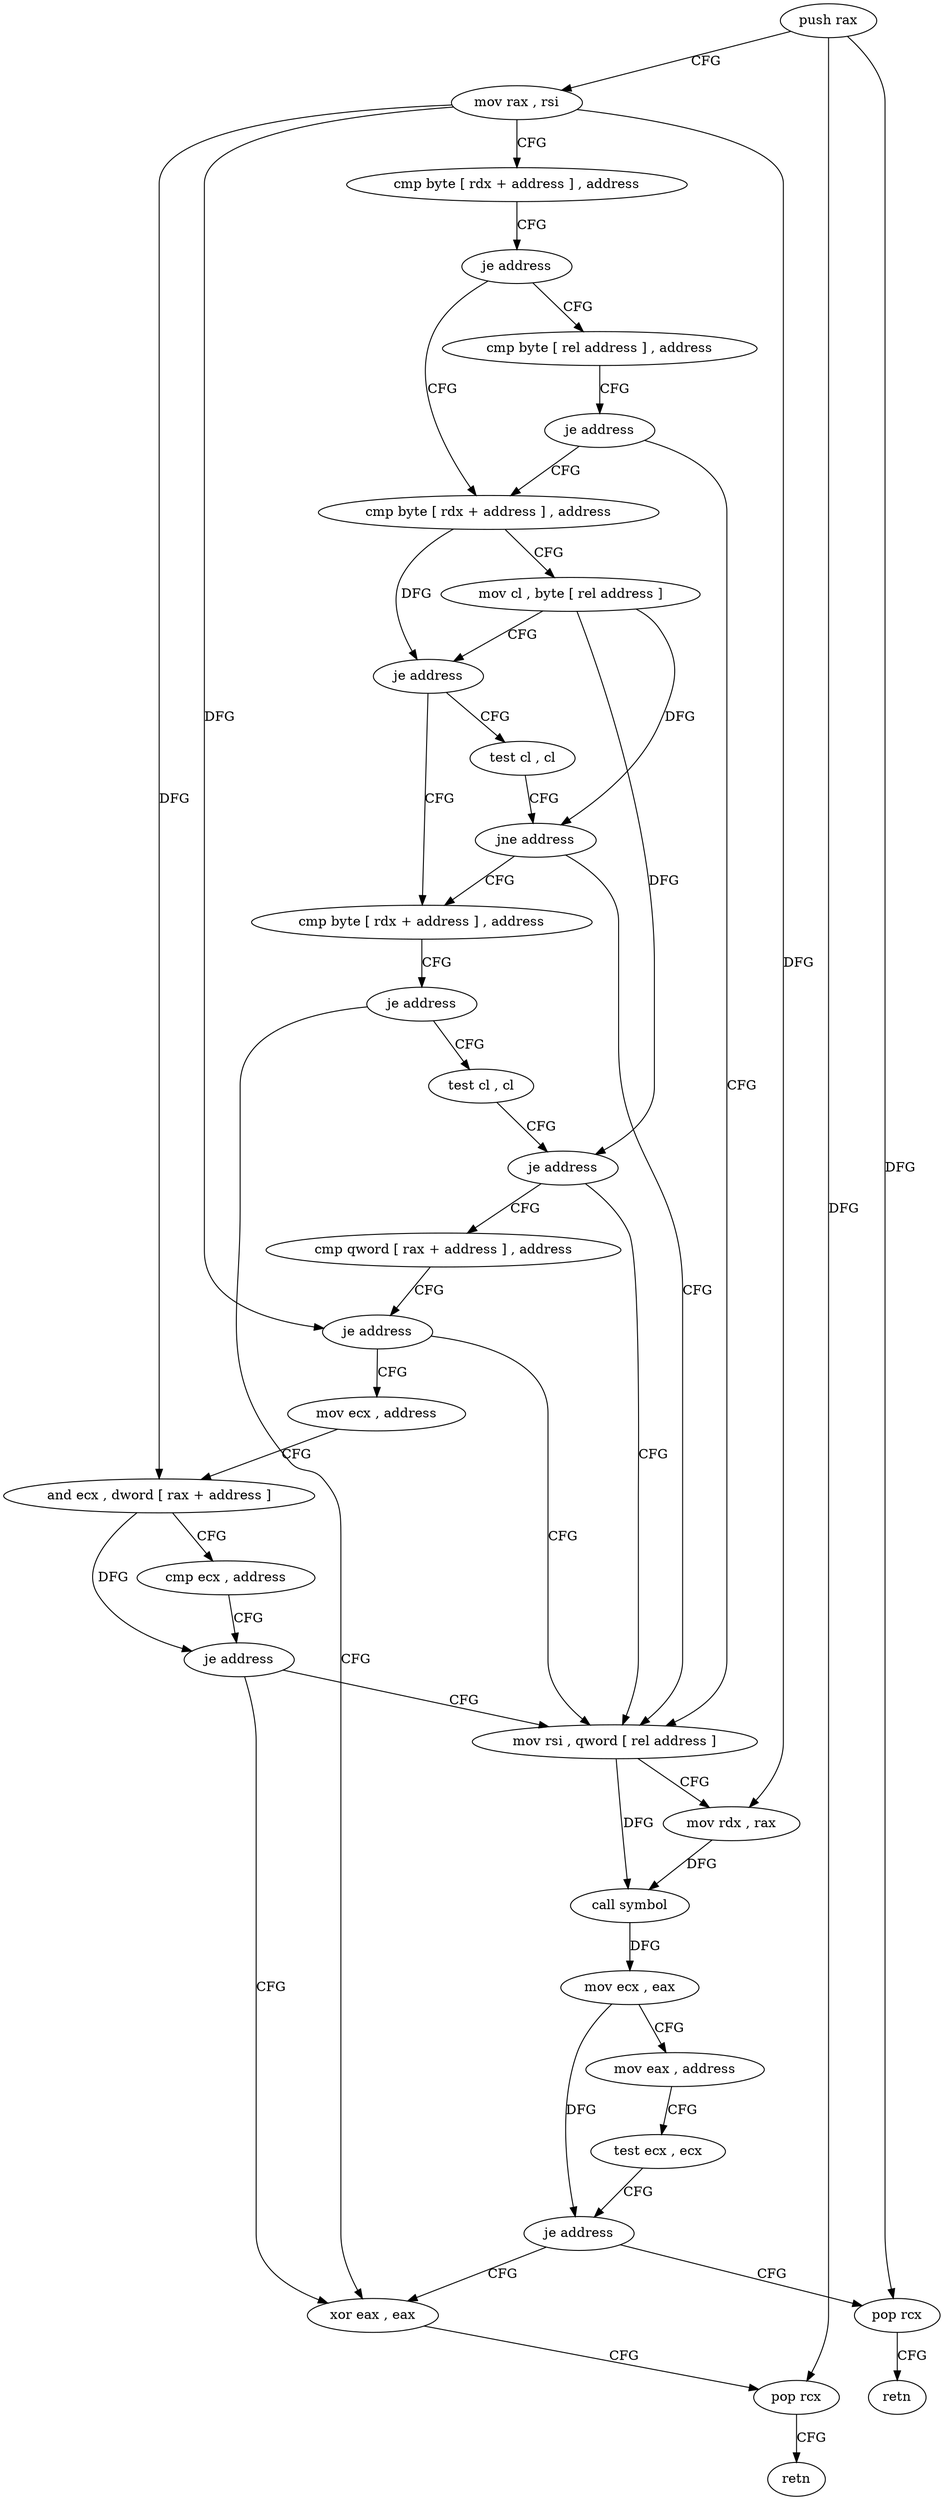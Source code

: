 digraph "func" {
"4230464" [label = "push rax" ]
"4230465" [label = "mov rax , rsi" ]
"4230468" [label = "cmp byte [ rdx + address ] , address" ]
"4230472" [label = "je address" ]
"4230483" [label = "cmp byte [ rdx + address ] , address" ]
"4230474" [label = "cmp byte [ rel address ] , address" ]
"4230487" [label = "mov cl , byte [ rel address ]" ]
"4230493" [label = "je address" ]
"4230527" [label = "cmp byte [ rdx + address ] , address" ]
"4230495" [label = "test cl , cl" ]
"4230481" [label = "je address" ]
"4230499" [label = "mov rsi , qword [ rel address ]" ]
"4230531" [label = "je address" ]
"4230560" [label = "xor eax , eax" ]
"4230533" [label = "test cl , cl" ]
"4230497" [label = "jne address" ]
"4230506" [label = "mov rdx , rax" ]
"4230509" [label = "call symbol" ]
"4230514" [label = "mov ecx , eax" ]
"4230516" [label = "mov eax , address" ]
"4230521" [label = "test ecx , ecx" ]
"4230523" [label = "je address" ]
"4230525" [label = "pop rcx" ]
"4230562" [label = "pop rcx" ]
"4230563" [label = "retn" ]
"4230535" [label = "je address" ]
"4230537" [label = "cmp qword [ rax + address ] , address" ]
"4230526" [label = "retn" ]
"4230542" [label = "je address" ]
"4230544" [label = "mov ecx , address" ]
"4230549" [label = "and ecx , dword [ rax + address ]" ]
"4230552" [label = "cmp ecx , address" ]
"4230558" [label = "je address" ]
"4230464" -> "4230465" [ label = "CFG" ]
"4230464" -> "4230562" [ label = "DFG" ]
"4230464" -> "4230525" [ label = "DFG" ]
"4230465" -> "4230468" [ label = "CFG" ]
"4230465" -> "4230506" [ label = "DFG" ]
"4230465" -> "4230542" [ label = "DFG" ]
"4230465" -> "4230549" [ label = "DFG" ]
"4230468" -> "4230472" [ label = "CFG" ]
"4230472" -> "4230483" [ label = "CFG" ]
"4230472" -> "4230474" [ label = "CFG" ]
"4230483" -> "4230487" [ label = "CFG" ]
"4230483" -> "4230493" [ label = "DFG" ]
"4230474" -> "4230481" [ label = "CFG" ]
"4230487" -> "4230493" [ label = "CFG" ]
"4230487" -> "4230497" [ label = "DFG" ]
"4230487" -> "4230535" [ label = "DFG" ]
"4230493" -> "4230527" [ label = "CFG" ]
"4230493" -> "4230495" [ label = "CFG" ]
"4230527" -> "4230531" [ label = "CFG" ]
"4230495" -> "4230497" [ label = "CFG" ]
"4230481" -> "4230499" [ label = "CFG" ]
"4230481" -> "4230483" [ label = "CFG" ]
"4230499" -> "4230506" [ label = "CFG" ]
"4230499" -> "4230509" [ label = "DFG" ]
"4230531" -> "4230560" [ label = "CFG" ]
"4230531" -> "4230533" [ label = "CFG" ]
"4230560" -> "4230562" [ label = "CFG" ]
"4230533" -> "4230535" [ label = "CFG" ]
"4230497" -> "4230527" [ label = "CFG" ]
"4230497" -> "4230499" [ label = "CFG" ]
"4230506" -> "4230509" [ label = "DFG" ]
"4230509" -> "4230514" [ label = "DFG" ]
"4230514" -> "4230516" [ label = "CFG" ]
"4230514" -> "4230523" [ label = "DFG" ]
"4230516" -> "4230521" [ label = "CFG" ]
"4230521" -> "4230523" [ label = "CFG" ]
"4230523" -> "4230560" [ label = "CFG" ]
"4230523" -> "4230525" [ label = "CFG" ]
"4230525" -> "4230526" [ label = "CFG" ]
"4230562" -> "4230563" [ label = "CFG" ]
"4230535" -> "4230499" [ label = "CFG" ]
"4230535" -> "4230537" [ label = "CFG" ]
"4230537" -> "4230542" [ label = "CFG" ]
"4230542" -> "4230499" [ label = "CFG" ]
"4230542" -> "4230544" [ label = "CFG" ]
"4230544" -> "4230549" [ label = "CFG" ]
"4230549" -> "4230552" [ label = "CFG" ]
"4230549" -> "4230558" [ label = "DFG" ]
"4230552" -> "4230558" [ label = "CFG" ]
"4230558" -> "4230499" [ label = "CFG" ]
"4230558" -> "4230560" [ label = "CFG" ]
}
